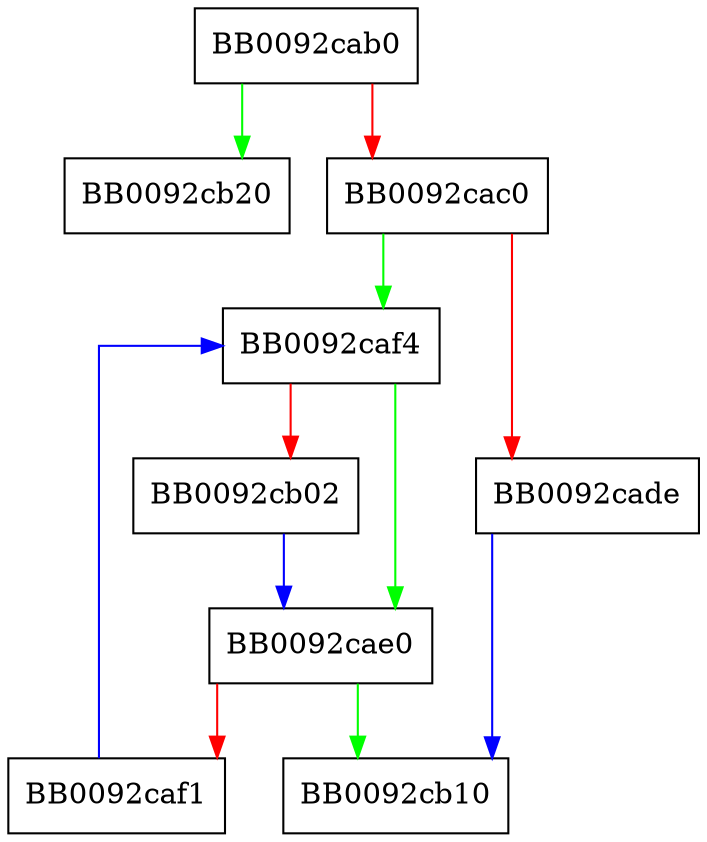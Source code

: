 digraph free_mem {
  node [shape="box"];
  graph [splines=ortho];
  BB0092cab0 -> BB0092cb20 [color="green"];
  BB0092cab0 -> BB0092cac0 [color="red"];
  BB0092cac0 -> BB0092caf4 [color="green"];
  BB0092cac0 -> BB0092cade [color="red"];
  BB0092cade -> BB0092cb10 [color="blue"];
  BB0092cae0 -> BB0092cb10 [color="green"];
  BB0092cae0 -> BB0092caf1 [color="red"];
  BB0092caf1 -> BB0092caf4 [color="blue"];
  BB0092caf4 -> BB0092cae0 [color="green"];
  BB0092caf4 -> BB0092cb02 [color="red"];
  BB0092cb02 -> BB0092cae0 [color="blue"];
}